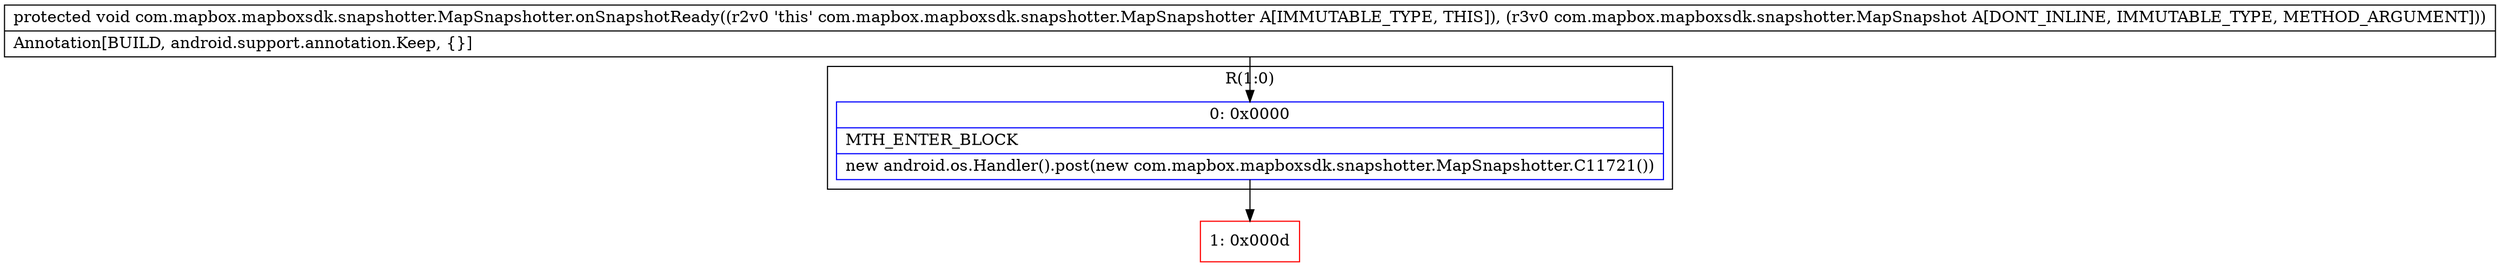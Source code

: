 digraph "CFG forcom.mapbox.mapboxsdk.snapshotter.MapSnapshotter.onSnapshotReady(Lcom\/mapbox\/mapboxsdk\/snapshotter\/MapSnapshot;)V" {
subgraph cluster_Region_1742715835 {
label = "R(1:0)";
node [shape=record,color=blue];
Node_0 [shape=record,label="{0\:\ 0x0000|MTH_ENTER_BLOCK\l|new android.os.Handler().post(new com.mapbox.mapboxsdk.snapshotter.MapSnapshotter.C11721())\l}"];
}
Node_1 [shape=record,color=red,label="{1\:\ 0x000d}"];
MethodNode[shape=record,label="{protected void com.mapbox.mapboxsdk.snapshotter.MapSnapshotter.onSnapshotReady((r2v0 'this' com.mapbox.mapboxsdk.snapshotter.MapSnapshotter A[IMMUTABLE_TYPE, THIS]), (r3v0 com.mapbox.mapboxsdk.snapshotter.MapSnapshot A[DONT_INLINE, IMMUTABLE_TYPE, METHOD_ARGUMENT]))  | Annotation[BUILD, android.support.annotation.Keep, \{\}]\l}"];
MethodNode -> Node_0;
Node_0 -> Node_1;
}

